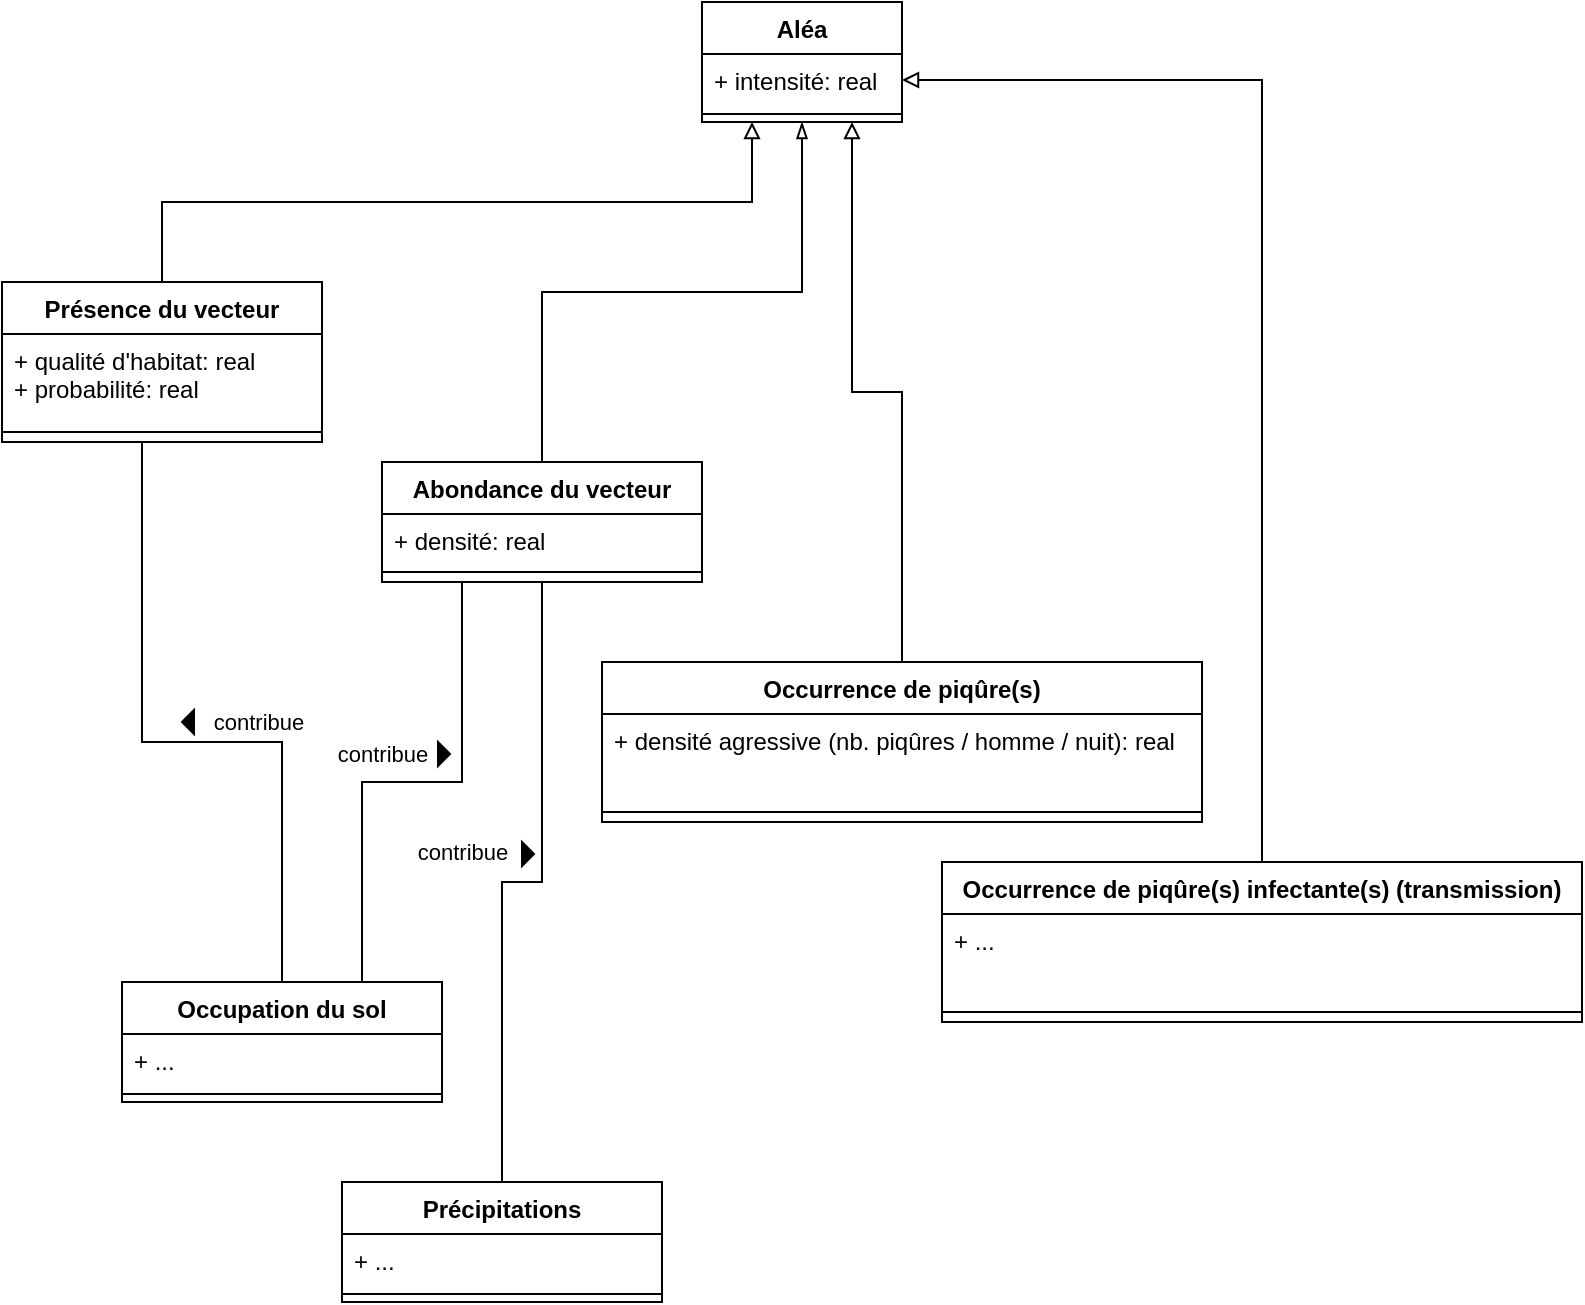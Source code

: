 <mxfile version="18.0.5" type="github">
  <diagram id="EmsCurQrUrid60hmx3Mn" name="Page-1">
    <mxGraphModel dx="1355" dy="777" grid="1" gridSize="10" guides="1" tooltips="1" connect="1" arrows="1" fold="1" page="1" pageScale="1" pageWidth="827" pageHeight="1169" math="0" shadow="0">
      <root>
        <mxCell id="0" />
        <mxCell id="1" parent="0" />
        <mxCell id="EE0eZUk-QuzYK7TAEIGd-1" value="Aléa" style="swimlane;fontStyle=1;align=center;verticalAlign=top;childLayout=stackLayout;horizontal=1;startSize=26;horizontalStack=0;resizeParent=1;resizeParentMax=0;resizeLast=0;collapsible=1;marginBottom=0;" parent="1" vertex="1">
          <mxGeometry x="370" y="50" width="100" height="60" as="geometry" />
        </mxCell>
        <mxCell id="EE0eZUk-QuzYK7TAEIGd-2" value="+ intensité: real" style="text;strokeColor=none;fillColor=none;align=left;verticalAlign=top;spacingLeft=4;spacingRight=4;overflow=hidden;rotatable=0;points=[[0,0.5],[1,0.5]];portConstraint=eastwest;" parent="EE0eZUk-QuzYK7TAEIGd-1" vertex="1">
          <mxGeometry y="26" width="100" height="26" as="geometry" />
        </mxCell>
        <mxCell id="EE0eZUk-QuzYK7TAEIGd-3" value="" style="line;strokeWidth=1;fillColor=none;align=left;verticalAlign=middle;spacingTop=-1;spacingLeft=3;spacingRight=3;rotatable=0;labelPosition=right;points=[];portConstraint=eastwest;" parent="EE0eZUk-QuzYK7TAEIGd-1" vertex="1">
          <mxGeometry y="52" width="100" height="8" as="geometry" />
        </mxCell>
        <mxCell id="EE0eZUk-QuzYK7TAEIGd-15" style="edgeStyle=orthogonalEdgeStyle;rounded=0;orthogonalLoop=1;jettySize=auto;html=1;exitX=0.5;exitY=0;exitDx=0;exitDy=0;entryX=0.25;entryY=1;entryDx=0;entryDy=0;endArrow=block;endFill=0;" parent="1" source="EE0eZUk-QuzYK7TAEIGd-5" target="EE0eZUk-QuzYK7TAEIGd-1" edge="1">
          <mxGeometry relative="1" as="geometry" />
        </mxCell>
        <mxCell id="EE0eZUk-QuzYK7TAEIGd-5" value="Présence du vecteur" style="swimlane;fontStyle=1;align=center;verticalAlign=top;childLayout=stackLayout;horizontal=1;startSize=26;horizontalStack=0;resizeParent=1;resizeParentMax=0;resizeLast=0;collapsible=1;marginBottom=0;" parent="1" vertex="1">
          <mxGeometry x="20" y="190" width="160" height="80" as="geometry" />
        </mxCell>
        <mxCell id="EE0eZUk-QuzYK7TAEIGd-6" value="+ qualité d&#39;habitat: real&#xa;+ probabilité: real" style="text;strokeColor=none;fillColor=none;align=left;verticalAlign=top;spacingLeft=4;spacingRight=4;overflow=hidden;rotatable=0;points=[[0,0.5],[1,0.5]];portConstraint=eastwest;" parent="EE0eZUk-QuzYK7TAEIGd-5" vertex="1">
          <mxGeometry y="26" width="160" height="44" as="geometry" />
        </mxCell>
        <mxCell id="EE0eZUk-QuzYK7TAEIGd-7" value="" style="line;strokeWidth=1;fillColor=none;align=left;verticalAlign=middle;spacingTop=-1;spacingLeft=3;spacingRight=3;rotatable=0;labelPosition=right;points=[];portConstraint=eastwest;" parent="EE0eZUk-QuzYK7TAEIGd-5" vertex="1">
          <mxGeometry y="70" width="160" height="10" as="geometry" />
        </mxCell>
        <mxCell id="EE0eZUk-QuzYK7TAEIGd-16" style="edgeStyle=orthogonalEdgeStyle;rounded=0;orthogonalLoop=1;jettySize=auto;html=1;exitX=0.5;exitY=0;exitDx=0;exitDy=0;entryX=0.75;entryY=1;entryDx=0;entryDy=0;endArrow=block;endFill=0;" parent="1" source="EE0eZUk-QuzYK7TAEIGd-9" target="EE0eZUk-QuzYK7TAEIGd-1" edge="1">
          <mxGeometry relative="1" as="geometry" />
        </mxCell>
        <mxCell id="EE0eZUk-QuzYK7TAEIGd-9" value="Occurrence de piqûre(s)" style="swimlane;fontStyle=1;align=center;verticalAlign=top;childLayout=stackLayout;horizontal=1;startSize=26;horizontalStack=0;resizeParent=1;resizeParentMax=0;resizeLast=0;collapsible=1;marginBottom=0;" parent="1" vertex="1">
          <mxGeometry x="320" y="380" width="300" height="80" as="geometry" />
        </mxCell>
        <mxCell id="EE0eZUk-QuzYK7TAEIGd-10" value="+ densité agressive (nb. piqûres / homme / nuit): real" style="text;strokeColor=none;fillColor=none;align=left;verticalAlign=top;spacingLeft=4;spacingRight=4;overflow=hidden;rotatable=0;points=[[0,0.5],[1,0.5]];portConstraint=eastwest;" parent="EE0eZUk-QuzYK7TAEIGd-9" vertex="1">
          <mxGeometry y="26" width="300" height="44" as="geometry" />
        </mxCell>
        <mxCell id="EE0eZUk-QuzYK7TAEIGd-11" value="" style="line;strokeWidth=1;fillColor=none;align=left;verticalAlign=middle;spacingTop=-1;spacingLeft=3;spacingRight=3;rotatable=0;labelPosition=right;points=[];portConstraint=eastwest;" parent="EE0eZUk-QuzYK7TAEIGd-9" vertex="1">
          <mxGeometry y="70" width="300" height="10" as="geometry" />
        </mxCell>
        <mxCell id="EE0eZUk-QuzYK7TAEIGd-17" style="edgeStyle=orthogonalEdgeStyle;rounded=0;orthogonalLoop=1;jettySize=auto;html=1;exitX=0.5;exitY=0;exitDx=0;exitDy=0;entryX=1;entryY=0.5;entryDx=0;entryDy=0;endArrow=block;endFill=0;elbow=vertical;" parent="1" source="EE0eZUk-QuzYK7TAEIGd-12" target="EE0eZUk-QuzYK7TAEIGd-2" edge="1">
          <mxGeometry relative="1" as="geometry" />
        </mxCell>
        <mxCell id="EE0eZUk-QuzYK7TAEIGd-12" value="Occurrence de piqûre(s) infectante(s) (transmission)" style="swimlane;fontStyle=1;align=center;verticalAlign=top;childLayout=stackLayout;horizontal=1;startSize=26;horizontalStack=0;resizeParent=1;resizeParentMax=0;resizeLast=0;collapsible=1;marginBottom=0;" parent="1" vertex="1">
          <mxGeometry x="490" y="480" width="320" height="80" as="geometry" />
        </mxCell>
        <mxCell id="EE0eZUk-QuzYK7TAEIGd-13" value="+ ..." style="text;strokeColor=none;fillColor=none;align=left;verticalAlign=top;spacingLeft=4;spacingRight=4;overflow=hidden;rotatable=0;points=[[0,0.5],[1,0.5]];portConstraint=eastwest;" parent="EE0eZUk-QuzYK7TAEIGd-12" vertex="1">
          <mxGeometry y="26" width="320" height="44" as="geometry" />
        </mxCell>
        <mxCell id="EE0eZUk-QuzYK7TAEIGd-14" value="" style="line;strokeWidth=1;fillColor=none;align=left;verticalAlign=middle;spacingTop=-1;spacingLeft=3;spacingRight=3;rotatable=0;labelPosition=right;points=[];portConstraint=eastwest;" parent="EE0eZUk-QuzYK7TAEIGd-12" vertex="1">
          <mxGeometry y="70" width="320" height="10" as="geometry" />
        </mxCell>
        <mxCell id="elrjDgxL3qAQDr7x_wyT-4" style="edgeStyle=orthogonalEdgeStyle;rounded=0;orthogonalLoop=1;jettySize=auto;html=1;exitX=0.5;exitY=0;exitDx=0;exitDy=0;entryX=0.5;entryY=1;entryDx=0;entryDy=0;endArrow=none;endFill=0;" edge="1" parent="1" source="elrjDgxL3qAQDr7x_wyT-1" target="EE0eZUk-QuzYK7TAEIGd-5">
          <mxGeometry relative="1" as="geometry">
            <Array as="points">
              <mxPoint x="160" y="420" />
              <mxPoint x="90" y="420" />
            </Array>
          </mxGeometry>
        </mxCell>
        <mxCell id="elrjDgxL3qAQDr7x_wyT-15" style="edgeStyle=orthogonalEdgeStyle;rounded=0;orthogonalLoop=1;jettySize=auto;html=1;exitX=0.75;exitY=0;exitDx=0;exitDy=0;entryX=0.25;entryY=1;entryDx=0;entryDy=0;endArrow=none;endFill=0;elbow=vertical;" edge="1" parent="1" source="elrjDgxL3qAQDr7x_wyT-1" target="elrjDgxL3qAQDr7x_wyT-7">
          <mxGeometry relative="1" as="geometry" />
        </mxCell>
        <mxCell id="elrjDgxL3qAQDr7x_wyT-17" value="contribue" style="edgeLabel;html=1;align=center;verticalAlign=middle;resizable=0;points=[];" vertex="1" connectable="0" parent="elrjDgxL3qAQDr7x_wyT-15">
          <mxGeometry x="-0.241" y="2" relative="1" as="geometry">
            <mxPoint x="12" y="-19" as="offset" />
          </mxGeometry>
        </mxCell>
        <mxCell id="elrjDgxL3qAQDr7x_wyT-1" value="Occupation du sol" style="swimlane;fontStyle=1;align=center;verticalAlign=top;childLayout=stackLayout;horizontal=1;startSize=26;horizontalStack=0;resizeParent=1;resizeParentMax=0;resizeLast=0;collapsible=1;marginBottom=0;" vertex="1" parent="1">
          <mxGeometry x="80" y="540" width="160" height="60" as="geometry">
            <mxRectangle x="320" y="370" width="90" height="26" as="alternateBounds" />
          </mxGeometry>
        </mxCell>
        <mxCell id="elrjDgxL3qAQDr7x_wyT-2" value="+ ..." style="text;strokeColor=none;fillColor=none;align=left;verticalAlign=top;spacingLeft=4;spacingRight=4;overflow=hidden;rotatable=0;points=[[0,0.5],[1,0.5]];portConstraint=eastwest;" vertex="1" parent="elrjDgxL3qAQDr7x_wyT-1">
          <mxGeometry y="26" width="160" height="26" as="geometry" />
        </mxCell>
        <mxCell id="elrjDgxL3qAQDr7x_wyT-3" value="" style="line;strokeWidth=1;fillColor=none;align=left;verticalAlign=middle;spacingTop=-1;spacingLeft=3;spacingRight=3;rotatable=0;labelPosition=right;points=[];portConstraint=eastwest;" vertex="1" parent="elrjDgxL3qAQDr7x_wyT-1">
          <mxGeometry y="52" width="160" height="8" as="geometry" />
        </mxCell>
        <mxCell id="elrjDgxL3qAQDr7x_wyT-5" value="contribue" style="edgeLabel;html=1;align=center;verticalAlign=middle;resizable=0;points=[];" vertex="1" connectable="0" parent="1">
          <mxGeometry x="140" y="410" as="geometry">
            <mxPoint x="8" as="offset" />
          </mxGeometry>
        </mxCell>
        <mxCell id="elrjDgxL3qAQDr7x_wyT-6" value="" style="triangle;aspect=fixed;fillColor=#000000;direction=west;" vertex="1" parent="1">
          <mxGeometry x="110" y="404" width="6" height="12" as="geometry" />
        </mxCell>
        <mxCell id="elrjDgxL3qAQDr7x_wyT-10" style="edgeStyle=orthogonalEdgeStyle;rounded=0;orthogonalLoop=1;jettySize=auto;html=1;exitX=0.5;exitY=0;exitDx=0;exitDy=0;entryX=0.5;entryY=1;entryDx=0;entryDy=0;endArrow=blockThin;endFill=0;elbow=vertical;" edge="1" parent="1" source="elrjDgxL3qAQDr7x_wyT-7" target="EE0eZUk-QuzYK7TAEIGd-1">
          <mxGeometry relative="1" as="geometry" />
        </mxCell>
        <mxCell id="elrjDgxL3qAQDr7x_wyT-7" value="Abondance du vecteur" style="swimlane;fontStyle=1;align=center;verticalAlign=top;childLayout=stackLayout;horizontal=1;startSize=26;horizontalStack=0;resizeParent=1;resizeParentMax=0;resizeLast=0;collapsible=1;marginBottom=0;" vertex="1" parent="1">
          <mxGeometry x="210" y="280" width="160" height="60" as="geometry" />
        </mxCell>
        <mxCell id="elrjDgxL3qAQDr7x_wyT-8" value="+ densité: real" style="text;strokeColor=none;fillColor=none;align=left;verticalAlign=top;spacingLeft=4;spacingRight=4;overflow=hidden;rotatable=0;points=[[0,0.5],[1,0.5]];portConstraint=eastwest;" vertex="1" parent="elrjDgxL3qAQDr7x_wyT-7">
          <mxGeometry y="26" width="160" height="24" as="geometry" />
        </mxCell>
        <mxCell id="elrjDgxL3qAQDr7x_wyT-9" value="" style="line;strokeWidth=1;fillColor=none;align=left;verticalAlign=middle;spacingTop=-1;spacingLeft=3;spacingRight=3;rotatable=0;labelPosition=right;points=[];portConstraint=eastwest;" vertex="1" parent="elrjDgxL3qAQDr7x_wyT-7">
          <mxGeometry y="50" width="160" height="10" as="geometry" />
        </mxCell>
        <mxCell id="elrjDgxL3qAQDr7x_wyT-18" value="" style="triangle;aspect=fixed;fillColor=#000000;direction=east;" vertex="1" parent="1">
          <mxGeometry x="238" y="420" width="6" height="12" as="geometry" />
        </mxCell>
        <mxCell id="elrjDgxL3qAQDr7x_wyT-19" value="Précipitations" style="swimlane;fontStyle=1;align=center;verticalAlign=top;childLayout=stackLayout;horizontal=1;startSize=26;horizontalStack=0;resizeParent=1;resizeParentMax=0;resizeLast=0;collapsible=1;marginBottom=0;" vertex="1" parent="1">
          <mxGeometry x="190" y="640" width="160" height="60" as="geometry">
            <mxRectangle x="320" y="370" width="90" height="26" as="alternateBounds" />
          </mxGeometry>
        </mxCell>
        <mxCell id="elrjDgxL3qAQDr7x_wyT-20" value="+ ..." style="text;strokeColor=none;fillColor=none;align=left;verticalAlign=top;spacingLeft=4;spacingRight=4;overflow=hidden;rotatable=0;points=[[0,0.5],[1,0.5]];portConstraint=eastwest;" vertex="1" parent="elrjDgxL3qAQDr7x_wyT-19">
          <mxGeometry y="26" width="160" height="26" as="geometry" />
        </mxCell>
        <mxCell id="elrjDgxL3qAQDr7x_wyT-21" value="" style="line;strokeWidth=1;fillColor=none;align=left;verticalAlign=middle;spacingTop=-1;spacingLeft=3;spacingRight=3;rotatable=0;labelPosition=right;points=[];portConstraint=eastwest;" vertex="1" parent="elrjDgxL3qAQDr7x_wyT-19">
          <mxGeometry y="52" width="160" height="8" as="geometry" />
        </mxCell>
        <mxCell id="elrjDgxL3qAQDr7x_wyT-22" style="edgeStyle=orthogonalEdgeStyle;rounded=0;orthogonalLoop=1;jettySize=auto;html=1;exitX=0.5;exitY=0;exitDx=0;exitDy=0;entryX=0.5;entryY=1;entryDx=0;entryDy=0;endArrow=none;endFill=0;elbow=vertical;" edge="1" parent="1" source="elrjDgxL3qAQDr7x_wyT-19" target="elrjDgxL3qAQDr7x_wyT-7">
          <mxGeometry relative="1" as="geometry">
            <mxPoint x="210" y="550" as="sourcePoint" />
            <mxPoint x="260" y="350" as="targetPoint" />
          </mxGeometry>
        </mxCell>
        <mxCell id="elrjDgxL3qAQDr7x_wyT-23" value="contribue" style="edgeLabel;html=1;align=center;verticalAlign=middle;resizable=0;points=[];" vertex="1" connectable="0" parent="elrjDgxL3qAQDr7x_wyT-22">
          <mxGeometry x="-0.241" y="2" relative="1" as="geometry">
            <mxPoint x="-18" y="-44" as="offset" />
          </mxGeometry>
        </mxCell>
        <mxCell id="elrjDgxL3qAQDr7x_wyT-24" value="" style="triangle;aspect=fixed;fillColor=#000000;direction=east;" vertex="1" parent="1">
          <mxGeometry x="280" y="470" width="6" height="12" as="geometry" />
        </mxCell>
      </root>
    </mxGraphModel>
  </diagram>
</mxfile>
